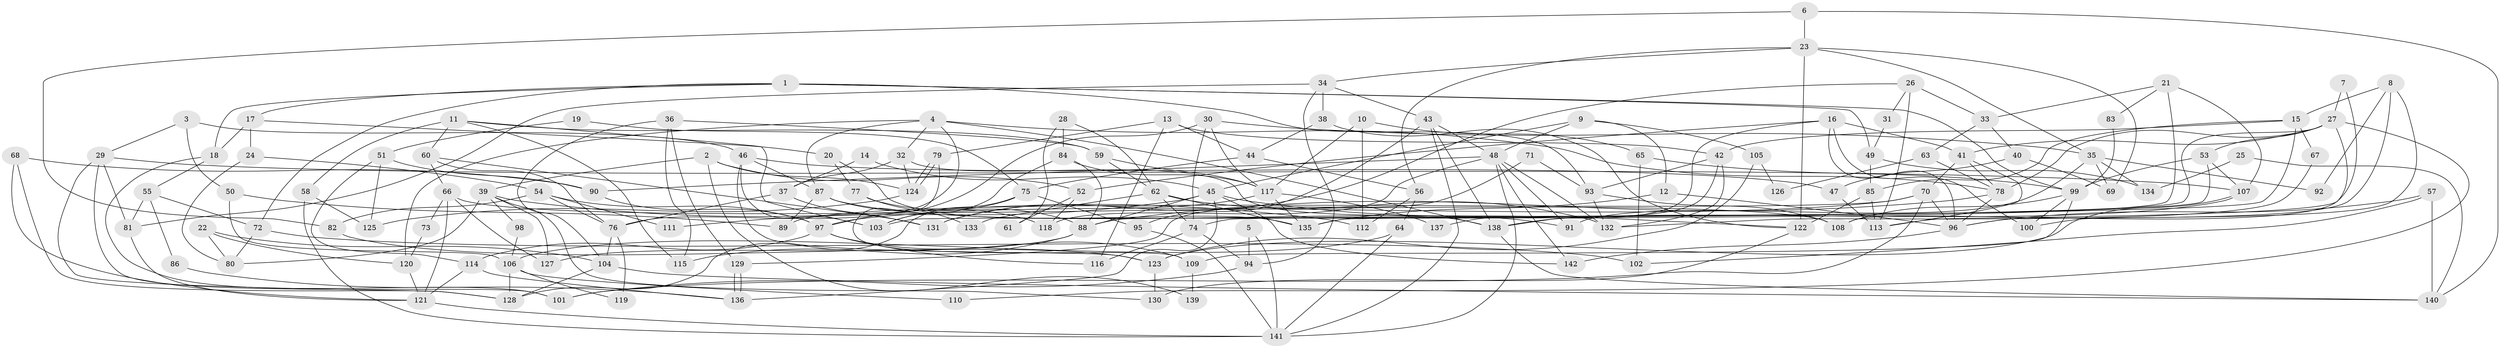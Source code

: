 // Generated by graph-tools (version 1.1) at 2025/36/03/09/25 02:36:13]
// undirected, 142 vertices, 284 edges
graph export_dot {
graph [start="1"]
  node [color=gray90,style=filled];
  1;
  2;
  3;
  4;
  5;
  6;
  7;
  8;
  9;
  10;
  11;
  12;
  13;
  14;
  15;
  16;
  17;
  18;
  19;
  20;
  21;
  22;
  23;
  24;
  25;
  26;
  27;
  28;
  29;
  30;
  31;
  32;
  33;
  34;
  35;
  36;
  37;
  38;
  39;
  40;
  41;
  42;
  43;
  44;
  45;
  46;
  47;
  48;
  49;
  50;
  51;
  52;
  53;
  54;
  55;
  56;
  57;
  58;
  59;
  60;
  61;
  62;
  63;
  64;
  65;
  66;
  67;
  68;
  69;
  70;
  71;
  72;
  73;
  74;
  75;
  76;
  77;
  78;
  79;
  80;
  81;
  82;
  83;
  84;
  85;
  86;
  87;
  88;
  89;
  90;
  91;
  92;
  93;
  94;
  95;
  96;
  97;
  98;
  99;
  100;
  101;
  102;
  103;
  104;
  105;
  106;
  107;
  108;
  109;
  110;
  111;
  112;
  113;
  114;
  115;
  116;
  117;
  118;
  119;
  120;
  121;
  122;
  123;
  124;
  125;
  126;
  127;
  128;
  129;
  130;
  131;
  132;
  133;
  134;
  135;
  136;
  137;
  138;
  139;
  140;
  141;
  142;
  1 -- 93;
  1 -- 18;
  1 -- 17;
  1 -- 49;
  1 -- 72;
  1 -- 99;
  2 -- 39;
  2 -- 124;
  2 -- 52;
  2 -- 139;
  3 -- 46;
  3 -- 50;
  3 -- 29;
  4 -- 78;
  4 -- 76;
  4 -- 32;
  4 -- 87;
  4 -- 120;
  4 -- 138;
  5 -- 141;
  5 -- 94;
  6 -- 140;
  6 -- 23;
  6 -- 82;
  7 -- 27;
  7 -- 108;
  8 -- 100;
  8 -- 96;
  8 -- 15;
  8 -- 92;
  9 -- 45;
  9 -- 12;
  9 -- 48;
  9 -- 105;
  10 -- 117;
  10 -- 65;
  10 -- 112;
  11 -- 59;
  11 -- 103;
  11 -- 58;
  11 -- 60;
  11 -- 115;
  12 -- 135;
  12 -- 96;
  13 -- 42;
  13 -- 116;
  13 -- 44;
  13 -- 79;
  14 -- 37;
  14 -- 45;
  15 -- 42;
  15 -- 67;
  15 -- 85;
  15 -- 88;
  16 -- 52;
  16 -- 96;
  16 -- 41;
  16 -- 100;
  16 -- 137;
  17 -- 24;
  17 -- 18;
  17 -- 20;
  18 -- 101;
  18 -- 55;
  19 -- 51;
  19 -- 75;
  20 -- 135;
  20 -- 77;
  21 -- 107;
  21 -- 103;
  21 -- 33;
  21 -- 83;
  22 -- 120;
  22 -- 104;
  22 -- 80;
  23 -- 56;
  23 -- 35;
  23 -- 34;
  23 -- 69;
  23 -- 122;
  24 -- 80;
  24 -- 54;
  25 -- 134;
  25 -- 140;
  26 -- 131;
  26 -- 113;
  26 -- 31;
  26 -- 33;
  27 -- 53;
  27 -- 41;
  27 -- 74;
  27 -- 78;
  27 -- 110;
  27 -- 113;
  28 -- 62;
  28 -- 84;
  28 -- 61;
  29 -- 101;
  29 -- 81;
  29 -- 107;
  29 -- 128;
  30 -- 97;
  30 -- 117;
  30 -- 35;
  30 -- 74;
  31 -- 49;
  32 -- 37;
  32 -- 124;
  32 -- 138;
  33 -- 40;
  33 -- 63;
  34 -- 43;
  34 -- 38;
  34 -- 81;
  34 -- 94;
  35 -- 69;
  35 -- 91;
  35 -- 92;
  35 -- 134;
  36 -- 115;
  36 -- 104;
  36 -- 59;
  36 -- 129;
  37 -- 76;
  37 -- 131;
  38 -- 122;
  38 -- 44;
  39 -- 127;
  39 -- 80;
  39 -- 98;
  39 -- 112;
  39 -- 130;
  40 -- 47;
  40 -- 69;
  41 -- 113;
  41 -- 70;
  41 -- 78;
  42 -- 132;
  42 -- 138;
  42 -- 93;
  43 -- 138;
  43 -- 95;
  43 -- 48;
  43 -- 141;
  44 -- 56;
  44 -- 75;
  45 -- 88;
  45 -- 136;
  45 -- 111;
  45 -- 122;
  45 -- 142;
  46 -- 87;
  46 -- 123;
  46 -- 47;
  46 -- 103;
  47 -- 113;
  48 -- 90;
  48 -- 91;
  48 -- 118;
  48 -- 132;
  48 -- 141;
  48 -- 142;
  49 -- 85;
  49 -- 134;
  50 -- 106;
  50 -- 89;
  51 -- 125;
  51 -- 90;
  51 -- 114;
  52 -- 118;
  52 -- 61;
  53 -- 107;
  53 -- 99;
  53 -- 135;
  54 -- 97;
  54 -- 82;
  54 -- 76;
  54 -- 111;
  55 -- 81;
  55 -- 72;
  55 -- 86;
  56 -- 112;
  56 -- 64;
  57 -- 140;
  57 -- 96;
  57 -- 102;
  58 -- 141;
  58 -- 125;
  59 -- 62;
  59 -- 117;
  60 -- 66;
  60 -- 76;
  60 -- 131;
  62 -- 135;
  62 -- 74;
  62 -- 132;
  62 -- 133;
  63 -- 78;
  63 -- 126;
  64 -- 141;
  64 -- 106;
  65 -- 102;
  65 -- 99;
  66 -- 121;
  66 -- 108;
  66 -- 73;
  66 -- 127;
  67 -- 132;
  68 -- 90;
  68 -- 121;
  68 -- 128;
  70 -- 96;
  70 -- 89;
  70 -- 97;
  70 -- 101;
  71 -- 93;
  71 -- 129;
  72 -- 80;
  72 -- 102;
  73 -- 120;
  74 -- 94;
  74 -- 116;
  75 -- 128;
  75 -- 95;
  75 -- 103;
  76 -- 104;
  76 -- 119;
  77 -- 88;
  77 -- 133;
  78 -- 88;
  78 -- 96;
  79 -- 124;
  79 -- 124;
  79 -- 109;
  81 -- 121;
  82 -- 123;
  83 -- 99;
  84 -- 88;
  84 -- 103;
  84 -- 117;
  85 -- 122;
  85 -- 113;
  86 -- 136;
  87 -- 91;
  87 -- 89;
  87 -- 118;
  88 -- 115;
  88 -- 127;
  90 -- 97;
  93 -- 132;
  93 -- 108;
  94 -- 101;
  95 -- 141;
  96 -- 142;
  97 -- 114;
  97 -- 109;
  97 -- 116;
  98 -- 106;
  99 -- 109;
  99 -- 100;
  99 -- 108;
  104 -- 128;
  104 -- 140;
  105 -- 123;
  105 -- 126;
  106 -- 128;
  106 -- 110;
  106 -- 119;
  107 -- 138;
  107 -- 123;
  109 -- 139;
  114 -- 121;
  114 -- 136;
  117 -- 131;
  117 -- 135;
  117 -- 137;
  120 -- 121;
  121 -- 141;
  122 -- 130;
  123 -- 130;
  124 -- 125;
  129 -- 136;
  129 -- 136;
  138 -- 140;
}
